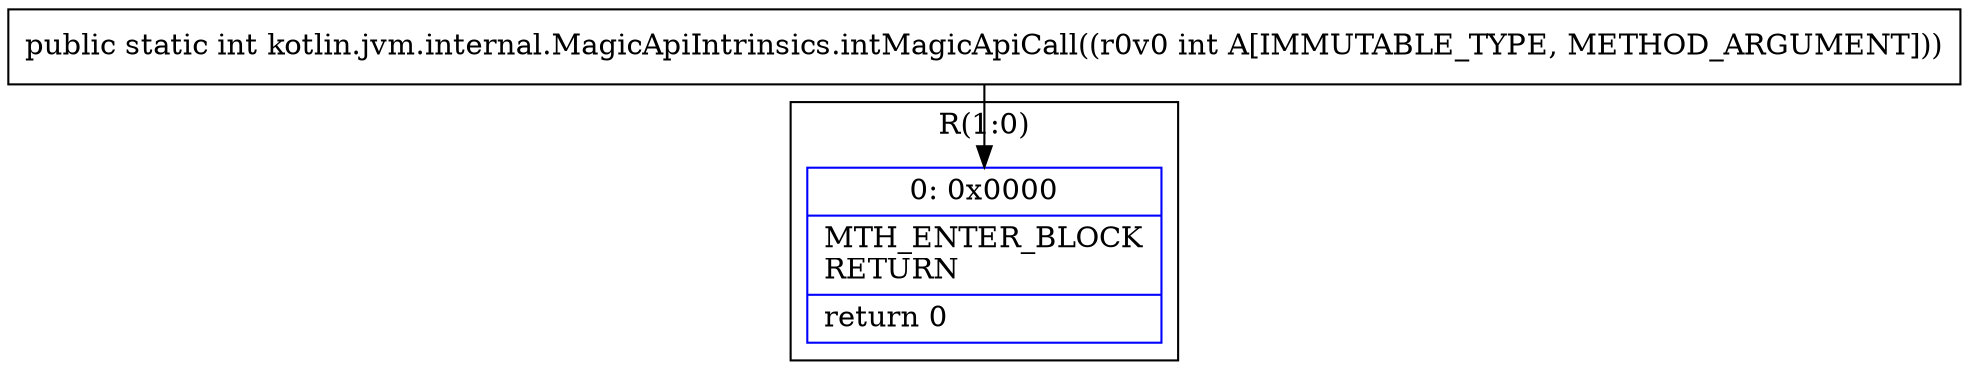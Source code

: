 digraph "CFG forkotlin.jvm.internal.MagicApiIntrinsics.intMagicApiCall(I)I" {
subgraph cluster_Region_704944417 {
label = "R(1:0)";
node [shape=record,color=blue];
Node_0 [shape=record,label="{0\:\ 0x0000|MTH_ENTER_BLOCK\lRETURN\l|return 0\l}"];
}
MethodNode[shape=record,label="{public static int kotlin.jvm.internal.MagicApiIntrinsics.intMagicApiCall((r0v0 int A[IMMUTABLE_TYPE, METHOD_ARGUMENT])) }"];
MethodNode -> Node_0;
}

